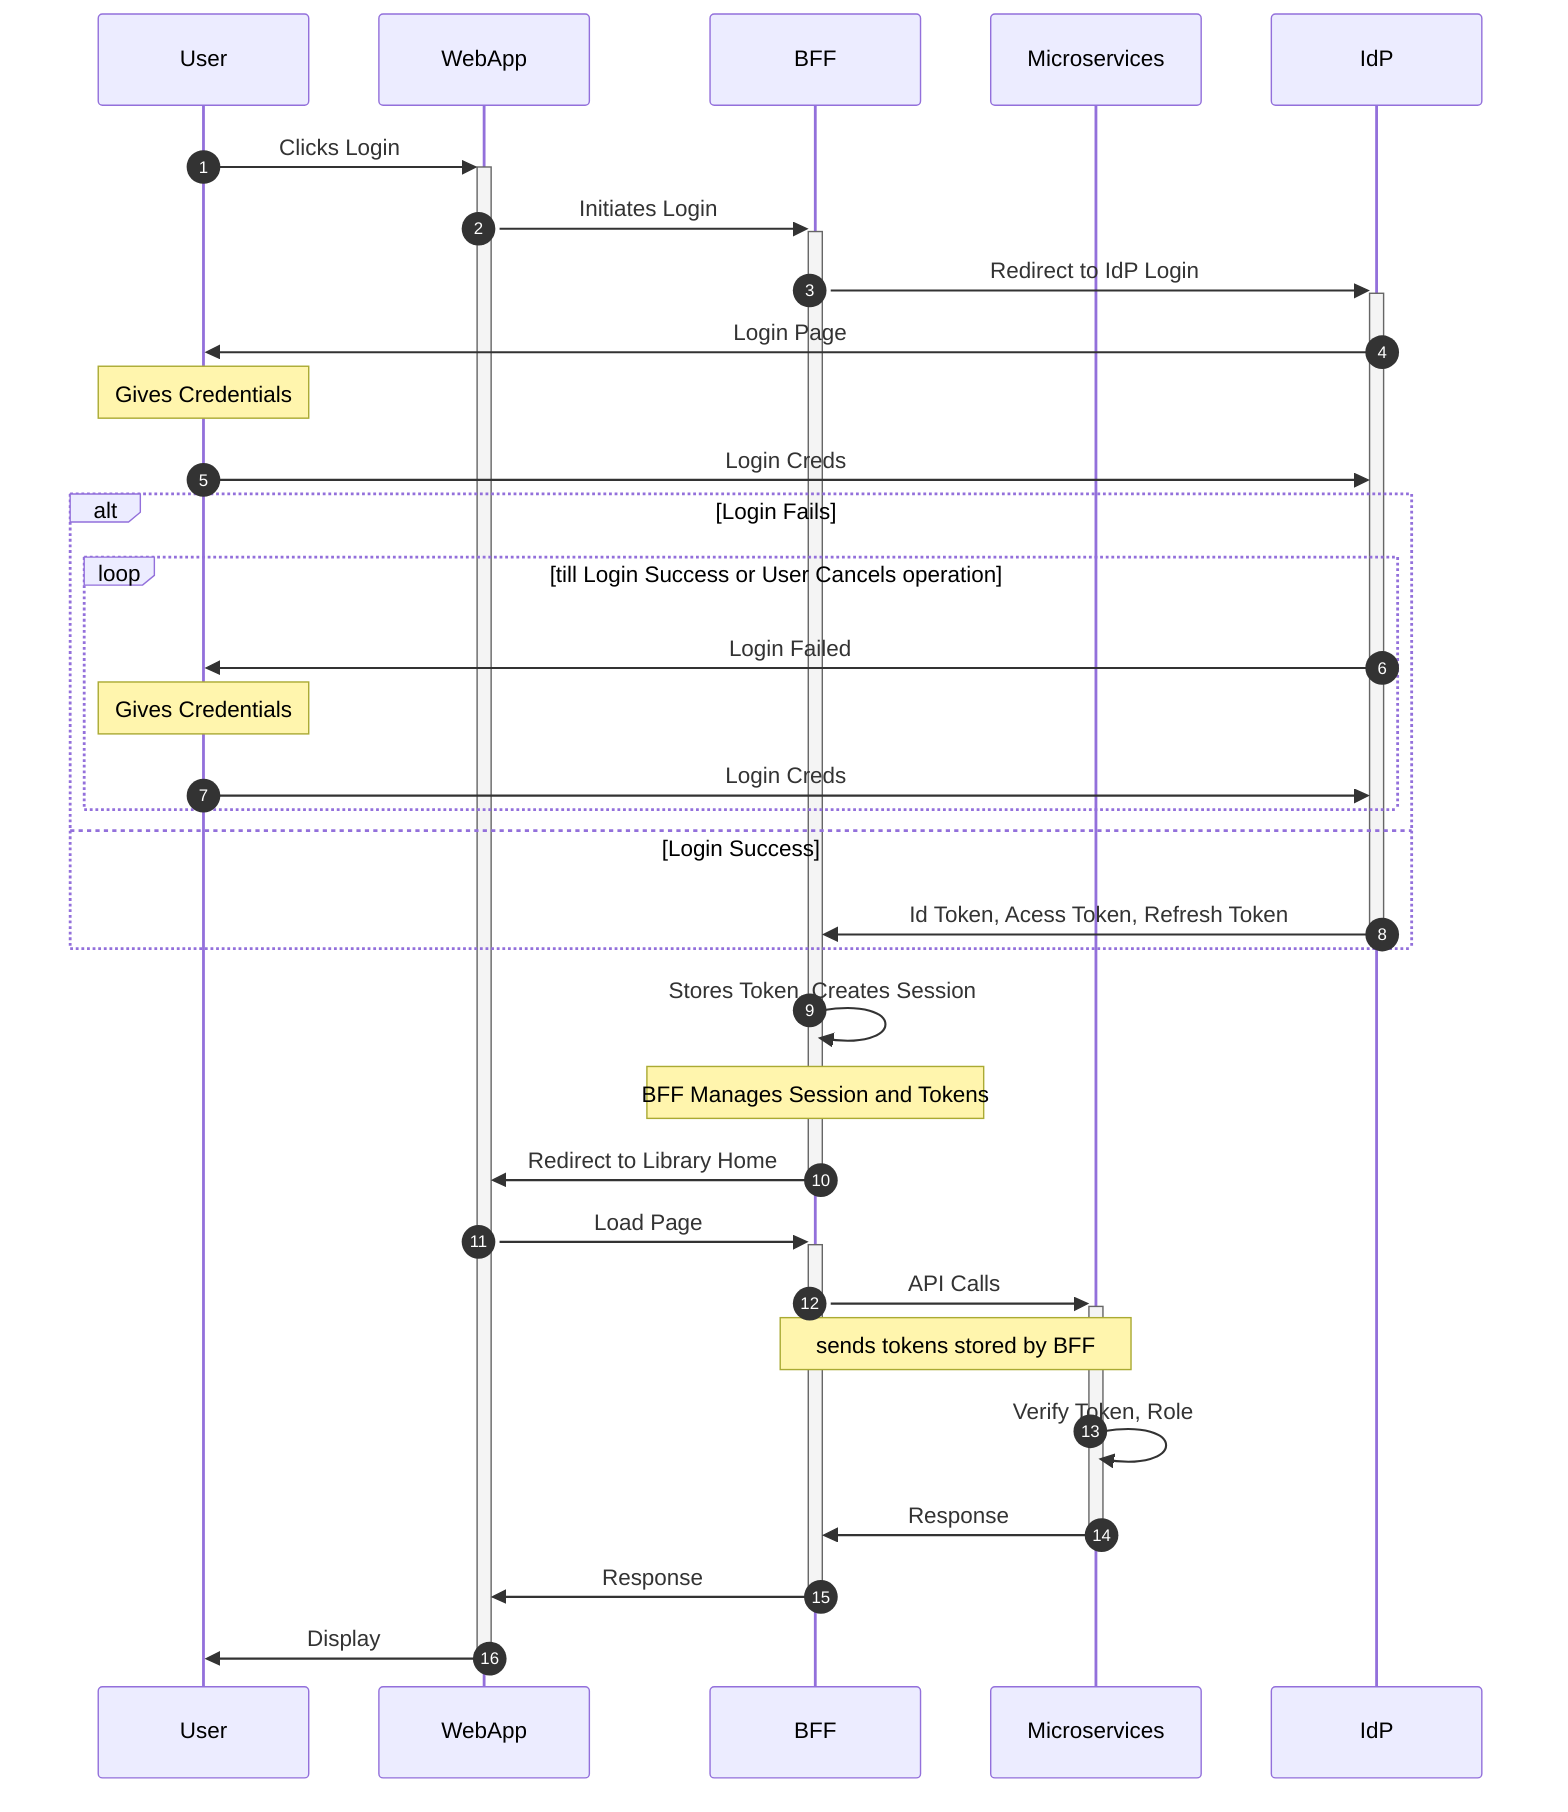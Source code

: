 sequenceDiagram 
    autonumber
    participant User
    participant WebApp
    participant BFF
    participant Microservices
    participant IdP
    
    User->>+WebApp: Clicks Login
    WebApp->>+BFF: Initiates Login
    BFF->>+IdP: Redirect to IdP Login
    IdP->>User: Login Page
    Note over User: Gives Credentials
    User->>IdP: Login Creds
    alt Login Fails
    loop till Login Success or User Cancels operation
        IdP->>User: Login Failed
        Note over User: Gives Credentials
        User->>IdP: Login Creds
    end
    else Login Success
    IdP->>-BFF: Id Token, Acess Token, Refresh Token
    end
    BFF->>BFF: Stores Token, Creates Session
    Note over BFF: BFF Manages Session and Tokens
    BFF->>-WebApp: Redirect to Library Home
    WebApp->>+BFF: Load Page
    BFF->>+Microservices: API Calls
    Note over BFF,Microservices: sends tokens stored by BFF
    Microservices->>Microservices: Verify Token, Role
    Microservices->>-BFF: Response
    BFF->>-WebApp: Response
    WebApp->>-User: Display